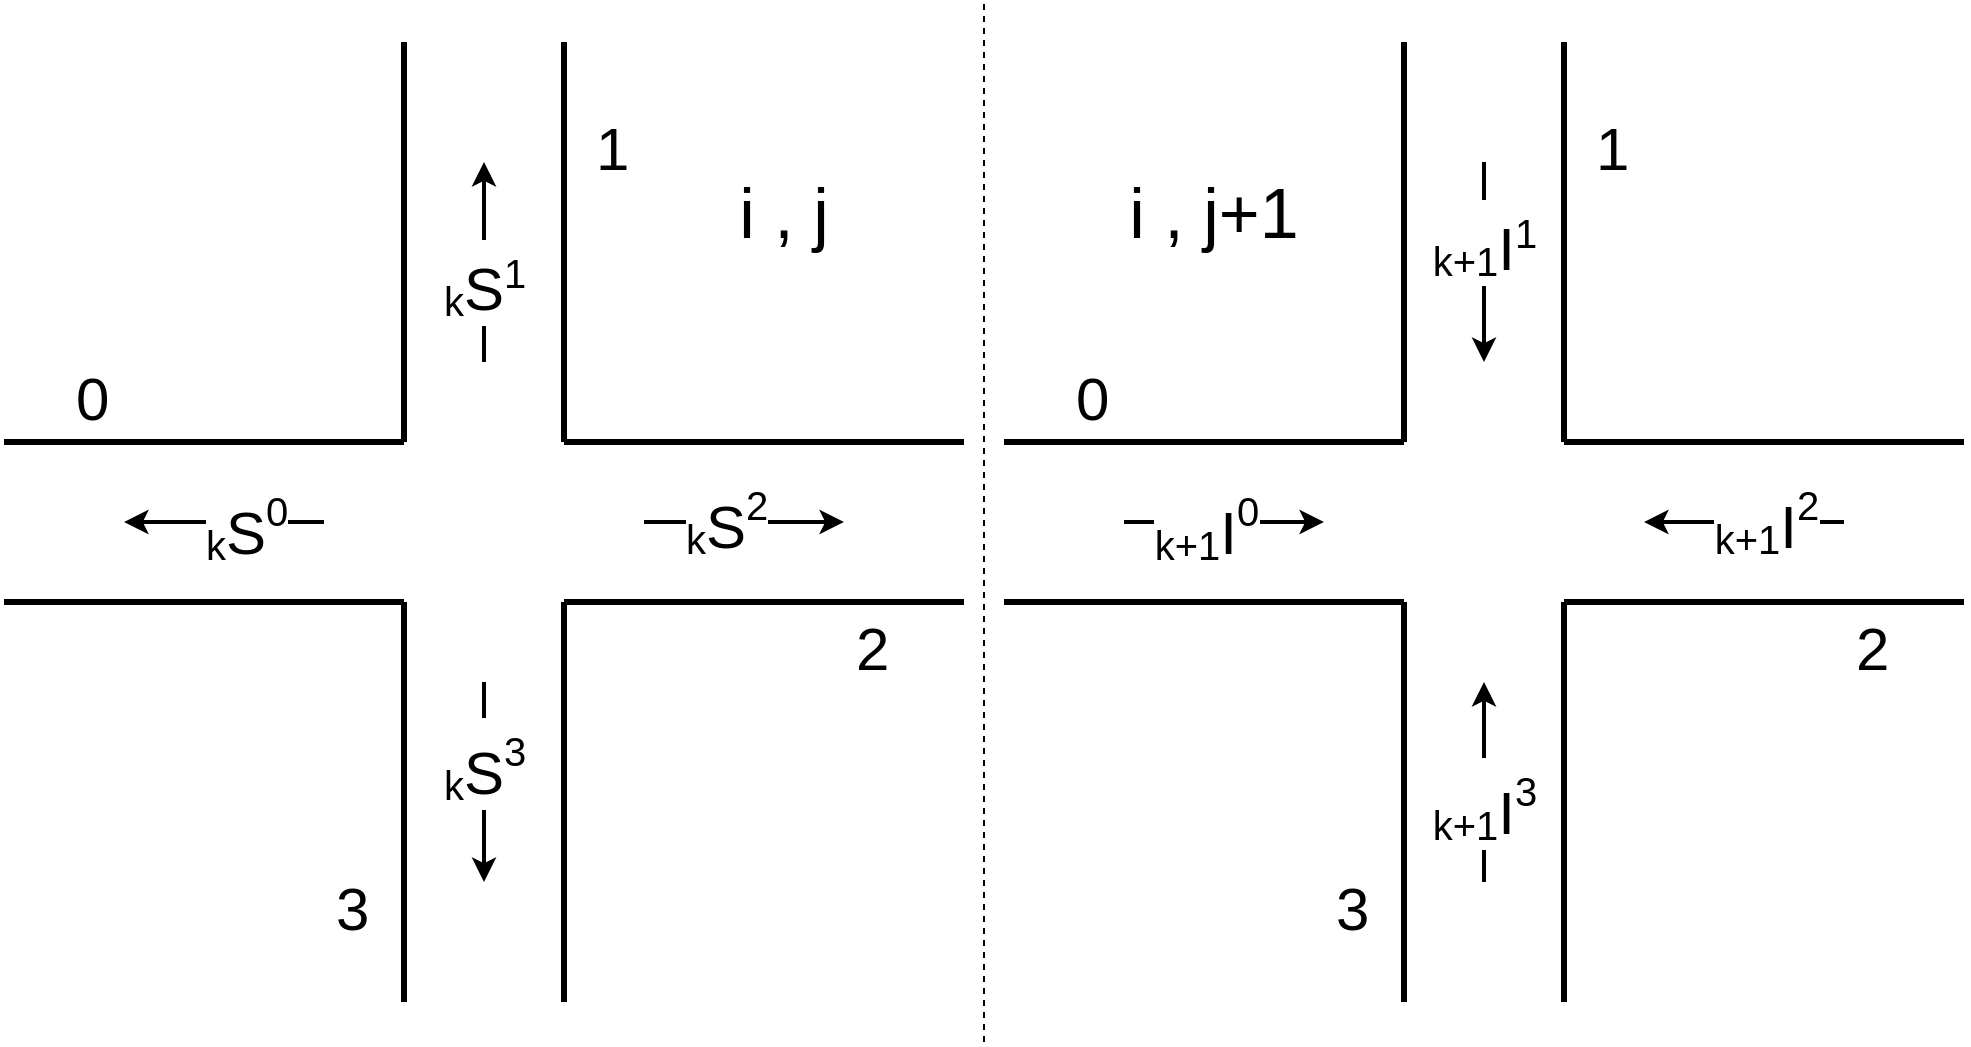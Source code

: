 <mxfile version="15.7.3" type="device"><diagram id="bSCv1mFTplKzy49dalBF" name="Page-1"><mxGraphModel dx="2062" dy="1127" grid="1" gridSize="10" guides="1" tooltips="1" connect="1" arrows="1" fold="1" page="1" pageScale="1" pageWidth="1169" pageHeight="827" math="0" shadow="0"><root><mxCell id="0"/><mxCell id="1" parent="0"/><mxCell id="VujdAIoePD-zYrg8XL84-1" value="" style="endArrow=none;html=1;rounded=0;strokeWidth=3;" parent="1" edge="1"><mxGeometry width="50" height="50" relative="1" as="geometry"><mxPoint x="120" y="320" as="sourcePoint"/><mxPoint x="320" y="320" as="targetPoint"/></mxGeometry></mxCell><mxCell id="VujdAIoePD-zYrg8XL84-2" value="" style="endArrow=none;html=1;rounded=0;strokeWidth=3;" parent="1" edge="1"><mxGeometry width="50" height="50" relative="1" as="geometry"><mxPoint x="120" y="400" as="sourcePoint"/><mxPoint x="320" y="400" as="targetPoint"/></mxGeometry></mxCell><mxCell id="VujdAIoePD-zYrg8XL84-3" value="" style="endArrow=none;html=1;rounded=0;strokeWidth=3;" parent="1" edge="1"><mxGeometry width="50" height="50" relative="1" as="geometry"><mxPoint x="320" y="400" as="sourcePoint"/><mxPoint x="320" y="600" as="targetPoint"/></mxGeometry></mxCell><mxCell id="VujdAIoePD-zYrg8XL84-4" value="" style="endArrow=none;html=1;rounded=0;strokeWidth=3;" parent="1" edge="1"><mxGeometry width="50" height="50" relative="1" as="geometry"><mxPoint x="400" y="400" as="sourcePoint"/><mxPoint x="400" y="600" as="targetPoint"/></mxGeometry></mxCell><mxCell id="VujdAIoePD-zYrg8XL84-5" value="" style="endArrow=none;html=1;rounded=0;strokeWidth=3;" parent="1" edge="1"><mxGeometry width="50" height="50" relative="1" as="geometry"><mxPoint x="320" y="120" as="sourcePoint"/><mxPoint x="320" y="320" as="targetPoint"/></mxGeometry></mxCell><mxCell id="VujdAIoePD-zYrg8XL84-6" value="" style="endArrow=none;html=1;rounded=0;strokeWidth=3;" parent="1" edge="1"><mxGeometry width="50" height="50" relative="1" as="geometry"><mxPoint x="400" y="120" as="sourcePoint"/><mxPoint x="400" y="320" as="targetPoint"/></mxGeometry></mxCell><mxCell id="VujdAIoePD-zYrg8XL84-7" value="" style="endArrow=none;html=1;rounded=0;strokeWidth=3;" parent="1" edge="1"><mxGeometry width="50" height="50" relative="1" as="geometry"><mxPoint x="400" y="320" as="sourcePoint"/><mxPoint x="600" y="320" as="targetPoint"/></mxGeometry></mxCell><mxCell id="VujdAIoePD-zYrg8XL84-8" value="" style="endArrow=none;html=1;rounded=0;strokeWidth=3;" parent="1" edge="1"><mxGeometry width="50" height="50" relative="1" as="geometry"><mxPoint x="400" y="400" as="sourcePoint"/><mxPoint x="600" y="400" as="targetPoint"/></mxGeometry></mxCell><mxCell id="VujdAIoePD-zYrg8XL84-9" value="" style="endArrow=none;html=1;rounded=0;strokeWidth=2;startArrow=classic;startFill=1;endFill=0;" parent="1" edge="1"><mxGeometry width="50" height="50" relative="1" as="geometry"><mxPoint x="360" y="540" as="sourcePoint"/><mxPoint x="360" y="440" as="targetPoint"/></mxGeometry></mxCell><mxCell id="VujdAIoePD-zYrg8XL84-16" value="&lt;div&gt;&lt;font style=&quot;font-size: 30px&quot;&gt;&lt;font size=&quot;1&quot;&gt;&lt;sub style=&quot;font-size: 20px&quot;&gt;&lt;font style=&quot;font-size: 30px&quot;&gt;&lt;font size=&quot;1&quot;&gt;&lt;sub style=&quot;font-size: 20px&quot;&gt;k&lt;/sub&gt;&lt;/font&gt;S&lt;/font&gt;&lt;/sub&gt;&lt;/font&gt;&lt;sup&gt;&lt;font size=&quot;1&quot;&gt;&lt;span style=&quot;font-size: 20px&quot;&gt;3&lt;/span&gt;&lt;/font&gt;&lt;/sup&gt;&lt;/font&gt;&lt;/div&gt;" style="edgeLabel;html=1;align=center;verticalAlign=middle;resizable=0;points=[];fontSize=20;" parent="VujdAIoePD-zYrg8XL84-9" vertex="1" connectable="0"><mxGeometry x="0.283" y="-1" relative="1" as="geometry"><mxPoint x="-1" y="4" as="offset"/></mxGeometry></mxCell><mxCell id="VujdAIoePD-zYrg8XL84-10" value="" style="endArrow=classic;html=1;rounded=0;strokeWidth=2;startArrow=none;startFill=0;endFill=1;" parent="1" edge="1"><mxGeometry width="50" height="50" relative="1" as="geometry"><mxPoint x="360" y="280" as="sourcePoint"/><mxPoint x="360" y="180" as="targetPoint"/></mxGeometry></mxCell><mxCell id="VujdAIoePD-zYrg8XL84-14" value="&lt;font style=&quot;font-size: 30px&quot;&gt;&lt;font size=&quot;1&quot;&gt;&lt;sub style=&quot;font-size: 20px&quot;&gt;k&lt;/sub&gt;&lt;/font&gt;S&lt;sup&gt;&lt;font size=&quot;1&quot;&gt;&lt;span style=&quot;font-size: 20px&quot;&gt;1&lt;/span&gt;&lt;/font&gt;&lt;/sup&gt;&lt;/font&gt;" style="edgeLabel;html=1;align=center;verticalAlign=middle;resizable=0;points=[];fontSize=20;" parent="VujdAIoePD-zYrg8XL84-10" vertex="1" connectable="0"><mxGeometry x="0.304" y="2" relative="1" as="geometry"><mxPoint x="2" y="25" as="offset"/></mxGeometry></mxCell><mxCell id="VujdAIoePD-zYrg8XL84-11" value="" style="endArrow=none;html=1;rounded=0;strokeWidth=2;startArrow=classic;startFill=1;endFill=0;" parent="1" edge="1"><mxGeometry width="50" height="50" relative="1" as="geometry"><mxPoint x="180" y="360" as="sourcePoint"/><mxPoint x="280" y="360" as="targetPoint"/></mxGeometry></mxCell><mxCell id="VujdAIoePD-zYrg8XL84-15" value="&lt;font style=&quot;font-size: 30px&quot;&gt;&lt;font size=&quot;1&quot;&gt;&lt;sub style=&quot;font-size: 20px&quot;&gt;&lt;font style=&quot;font-size: 30px&quot;&gt;&lt;font size=&quot;1&quot;&gt;&lt;sub style=&quot;font-size: 20px&quot;&gt;k&lt;/sub&gt;&lt;/font&gt;S&lt;/font&gt;&lt;/sub&gt;&lt;/font&gt;&lt;sup&gt;&lt;font size=&quot;1&quot;&gt;&lt;span style=&quot;font-size: 20px&quot;&gt;0&lt;/span&gt;&lt;/font&gt;&lt;/sup&gt;&lt;/font&gt;" style="edgeLabel;html=1;align=center;verticalAlign=middle;resizable=0;points=[];fontSize=20;" parent="VujdAIoePD-zYrg8XL84-11" vertex="1" connectable="0"><mxGeometry x="-0.212" relative="1" as="geometry"><mxPoint x="21" as="offset"/></mxGeometry></mxCell><mxCell id="VujdAIoePD-zYrg8XL84-12" value="" style="endArrow=classic;html=1;rounded=0;strokeWidth=2;endFill=1;startArrow=none;startFill=0;" parent="1" edge="1"><mxGeometry width="50" height="50" relative="1" as="geometry"><mxPoint x="440" y="360" as="sourcePoint"/><mxPoint x="540" y="360" as="targetPoint"/></mxGeometry></mxCell><mxCell id="VujdAIoePD-zYrg8XL84-13" value="&lt;font style=&quot;font-size: 30px&quot;&gt;&lt;font size=&quot;1&quot;&gt;&lt;sub style=&quot;font-size: 20px&quot;&gt;&lt;font style=&quot;font-size: 30px&quot;&gt;&lt;font size=&quot;1&quot;&gt;&lt;sub style=&quot;font-size: 20px&quot;&gt;k&lt;/sub&gt;&lt;/font&gt;S&lt;/font&gt;&lt;/sub&gt;&lt;/font&gt;&lt;sup&gt;&lt;font size=&quot;1&quot;&gt;&lt;span style=&quot;font-size: 20px&quot;&gt;2&lt;/span&gt;&lt;/font&gt;&lt;/sup&gt;&lt;/font&gt;" style="edgeLabel;html=1;align=center;verticalAlign=middle;resizable=0;points=[];" parent="VujdAIoePD-zYrg8XL84-12" vertex="1" connectable="0"><mxGeometry x="0.25" y="3" relative="1" as="geometry"><mxPoint x="-22" as="offset"/></mxGeometry></mxCell><mxCell id="VujdAIoePD-zYrg8XL84-17" value="0" style="text;strokeColor=none;fillColor=none;align=left;verticalAlign=middle;spacingLeft=4;spacingRight=4;overflow=hidden;points=[[0,0.5],[1,0.5]];portConstraint=eastwest;rotatable=0;fontSize=30;" parent="1" vertex="1"><mxGeometry x="150" y="275" width="30" height="40" as="geometry"/></mxCell><mxCell id="VujdAIoePD-zYrg8XL84-18" value="1" style="text;strokeColor=none;fillColor=none;align=left;verticalAlign=middle;spacingLeft=4;spacingRight=4;overflow=hidden;points=[[0,0.5],[1,0.5]];portConstraint=eastwest;rotatable=0;fontSize=30;" parent="1" vertex="1"><mxGeometry x="410" y="150" width="30" height="40" as="geometry"/></mxCell><mxCell id="VujdAIoePD-zYrg8XL84-19" value="2" style="text;strokeColor=none;fillColor=none;align=left;verticalAlign=middle;spacingLeft=4;spacingRight=4;overflow=hidden;points=[[0,0.5],[1,0.5]];portConstraint=eastwest;rotatable=0;fontSize=30;" parent="1" vertex="1"><mxGeometry x="540" y="400" width="30" height="40" as="geometry"/></mxCell><mxCell id="VujdAIoePD-zYrg8XL84-20" value="3" style="text;strokeColor=none;fillColor=none;align=left;verticalAlign=middle;spacingLeft=4;spacingRight=4;overflow=hidden;points=[[0,0.5],[1,0.5]];portConstraint=eastwest;rotatable=0;fontSize=30;" parent="1" vertex="1"><mxGeometry x="280" y="530" width="30" height="40" as="geometry"/></mxCell><mxCell id="mxSAdzhyON47BC17dRLt-21" value="" style="endArrow=none;dashed=1;html=1;rounded=0;" parent="1" edge="1"><mxGeometry width="50" height="50" relative="1" as="geometry"><mxPoint x="610" y="620" as="sourcePoint"/><mxPoint x="610" y="100" as="targetPoint"/></mxGeometry></mxCell><mxCell id="mxSAdzhyON47BC17dRLt-22" value="&lt;font style=&quot;font-size: 35px&quot;&gt;i , j&lt;/font&gt;" style="text;html=1;strokeColor=none;fillColor=none;align=center;verticalAlign=middle;whiteSpace=wrap;rounded=0;" parent="1" vertex="1"><mxGeometry x="480" y="190" width="60" height="30" as="geometry"/></mxCell><mxCell id="mxSAdzhyON47BC17dRLt-23" value="&lt;font style=&quot;font-size: 35px&quot;&gt;i , j+1&lt;/font&gt;" style="text;html=1;strokeColor=none;fillColor=none;align=center;verticalAlign=middle;whiteSpace=wrap;rounded=0;" parent="1" vertex="1"><mxGeometry x="680" y="190" width="90" height="30" as="geometry"/></mxCell><mxCell id="mxSAdzhyON47BC17dRLt-44" value="" style="endArrow=none;html=1;rounded=0;strokeWidth=3;" parent="1" edge="1"><mxGeometry width="50" height="50" relative="1" as="geometry"><mxPoint x="620" y="320" as="sourcePoint"/><mxPoint x="820" y="320" as="targetPoint"/></mxGeometry></mxCell><mxCell id="mxSAdzhyON47BC17dRLt-45" value="" style="endArrow=none;html=1;rounded=0;strokeWidth=3;" parent="1" edge="1"><mxGeometry width="50" height="50" relative="1" as="geometry"><mxPoint x="620" y="400" as="sourcePoint"/><mxPoint x="820" y="400" as="targetPoint"/></mxGeometry></mxCell><mxCell id="mxSAdzhyON47BC17dRLt-46" value="" style="endArrow=none;html=1;rounded=0;strokeWidth=3;" parent="1" edge="1"><mxGeometry width="50" height="50" relative="1" as="geometry"><mxPoint x="820" y="400" as="sourcePoint"/><mxPoint x="820" y="600" as="targetPoint"/></mxGeometry></mxCell><mxCell id="mxSAdzhyON47BC17dRLt-47" value="" style="endArrow=none;html=1;rounded=0;strokeWidth=3;" parent="1" edge="1"><mxGeometry width="50" height="50" relative="1" as="geometry"><mxPoint x="900" y="400" as="sourcePoint"/><mxPoint x="900" y="600" as="targetPoint"/></mxGeometry></mxCell><mxCell id="mxSAdzhyON47BC17dRLt-48" value="" style="endArrow=none;html=1;rounded=0;strokeWidth=3;" parent="1" edge="1"><mxGeometry width="50" height="50" relative="1" as="geometry"><mxPoint x="820" y="120" as="sourcePoint"/><mxPoint x="820" y="320" as="targetPoint"/></mxGeometry></mxCell><mxCell id="mxSAdzhyON47BC17dRLt-49" value="" style="endArrow=none;html=1;rounded=0;strokeWidth=3;" parent="1" edge="1"><mxGeometry width="50" height="50" relative="1" as="geometry"><mxPoint x="900" y="120" as="sourcePoint"/><mxPoint x="900" y="320" as="targetPoint"/></mxGeometry></mxCell><mxCell id="mxSAdzhyON47BC17dRLt-50" value="" style="endArrow=none;html=1;rounded=0;strokeWidth=3;" parent="1" edge="1"><mxGeometry width="50" height="50" relative="1" as="geometry"><mxPoint x="900" y="320" as="sourcePoint"/><mxPoint x="1100" y="320" as="targetPoint"/></mxGeometry></mxCell><mxCell id="mxSAdzhyON47BC17dRLt-51" value="" style="endArrow=none;html=1;rounded=0;strokeWidth=3;" parent="1" edge="1"><mxGeometry width="50" height="50" relative="1" as="geometry"><mxPoint x="900" y="400" as="sourcePoint"/><mxPoint x="1100" y="400" as="targetPoint"/></mxGeometry></mxCell><mxCell id="mxSAdzhyON47BC17dRLt-52" value="" style="endArrow=classic;html=1;rounded=0;strokeWidth=2;startArrow=none;startFill=0;endFill=1;" parent="1" edge="1"><mxGeometry width="50" height="50" relative="1" as="geometry"><mxPoint x="860" y="540" as="sourcePoint"/><mxPoint x="860" y="440" as="targetPoint"/></mxGeometry></mxCell><mxCell id="mxSAdzhyON47BC17dRLt-53" value="&lt;font style=&quot;font-size: 30px&quot;&gt;&lt;font size=&quot;1&quot;&gt;&lt;sub style=&quot;font-size: 20px&quot;&gt;&lt;font style=&quot;font-size: 30px&quot;&gt;&lt;font size=&quot;1&quot;&gt;&lt;sub style=&quot;font-size: 20px&quot;&gt;k+1&lt;/sub&gt;&lt;/font&gt;I&lt;/font&gt;&lt;/sub&gt;&lt;/font&gt;&lt;sup&gt;&lt;font size=&quot;1&quot;&gt;&lt;span style=&quot;font-size: 20px&quot;&gt;3&lt;/span&gt;&lt;/font&gt;&lt;/sup&gt;&lt;/font&gt;" style="edgeLabel;html=1;align=center;verticalAlign=middle;resizable=0;points=[];fontSize=20;" parent="mxSAdzhyON47BC17dRLt-52" vertex="1" connectable="0"><mxGeometry x="0.283" y="-1" relative="1" as="geometry"><mxPoint x="-1" y="24" as="offset"/></mxGeometry></mxCell><mxCell id="mxSAdzhyON47BC17dRLt-54" value="" style="endArrow=none;html=1;rounded=0;strokeWidth=2;startArrow=classic;startFill=1;endFill=0;" parent="1" edge="1"><mxGeometry width="50" height="50" relative="1" as="geometry"><mxPoint x="860" y="280" as="sourcePoint"/><mxPoint x="860" y="180" as="targetPoint"/></mxGeometry></mxCell><mxCell id="mxSAdzhyON47BC17dRLt-55" value="&lt;font style=&quot;font-size: 30px&quot;&gt;&lt;font size=&quot;1&quot;&gt;&lt;sub style=&quot;font-size: 20px&quot;&gt;k+1&lt;/sub&gt;&lt;/font&gt;I&lt;sup&gt;&lt;font size=&quot;1&quot;&gt;&lt;span style=&quot;font-size: 20px&quot;&gt;1&lt;/span&gt;&lt;/font&gt;&lt;/sup&gt;&lt;/font&gt;" style="edgeLabel;html=1;align=center;verticalAlign=middle;resizable=0;points=[];fontSize=20;" parent="mxSAdzhyON47BC17dRLt-54" vertex="1" connectable="0"><mxGeometry x="0.304" y="2" relative="1" as="geometry"><mxPoint x="2" y="5" as="offset"/></mxGeometry></mxCell><mxCell id="mxSAdzhyON47BC17dRLt-56" value="" style="endArrow=classic;html=1;rounded=0;strokeWidth=2;startArrow=none;startFill=0;endFill=1;" parent="1" edge="1"><mxGeometry width="50" height="50" relative="1" as="geometry"><mxPoint x="680.0" y="360" as="sourcePoint"/><mxPoint x="780.0" y="360" as="targetPoint"/></mxGeometry></mxCell><mxCell id="mxSAdzhyON47BC17dRLt-57" value="&lt;font style=&quot;font-size: 30px&quot;&gt;&lt;font size=&quot;1&quot;&gt;&lt;sub style=&quot;font-size: 20px&quot;&gt;&lt;font style=&quot;font-size: 30px&quot;&gt;&lt;font size=&quot;1&quot;&gt;&lt;sub style=&quot;font-size: 20px&quot;&gt;k+1&lt;/sub&gt;&lt;/font&gt;I&lt;/font&gt;&lt;/sub&gt;&lt;/font&gt;&lt;sup&gt;&lt;font size=&quot;1&quot;&gt;&lt;span style=&quot;font-size: 20px&quot;&gt;0&lt;/span&gt;&lt;/font&gt;&lt;/sup&gt;&lt;/font&gt;" style="edgeLabel;html=1;align=center;verticalAlign=middle;resizable=0;points=[];fontSize=20;" parent="mxSAdzhyON47BC17dRLt-56" vertex="1" connectable="0"><mxGeometry x="-0.212" relative="1" as="geometry"><mxPoint x="1" as="offset"/></mxGeometry></mxCell><mxCell id="mxSAdzhyON47BC17dRLt-58" value="" style="endArrow=none;html=1;rounded=0;strokeWidth=2;endFill=0;startArrow=classic;startFill=1;" parent="1" edge="1"><mxGeometry width="50" height="50" relative="1" as="geometry"><mxPoint x="940" y="360" as="sourcePoint"/><mxPoint x="1040" y="360" as="targetPoint"/></mxGeometry></mxCell><mxCell id="mxSAdzhyON47BC17dRLt-59" value="&lt;font style=&quot;font-size: 30px&quot;&gt;&lt;font size=&quot;1&quot;&gt;&lt;sub style=&quot;font-size: 20px&quot;&gt;&lt;font style=&quot;font-size: 30px&quot;&gt;&lt;font size=&quot;1&quot;&gt;&lt;sub style=&quot;font-size: 20px&quot;&gt;k+1&lt;/sub&gt;&lt;/font&gt;I&lt;/font&gt;&lt;/sub&gt;&lt;/font&gt;&lt;sup&gt;&lt;font size=&quot;1&quot;&gt;&lt;span style=&quot;font-size: 20px&quot;&gt;2&lt;/span&gt;&lt;/font&gt;&lt;/sup&gt;&lt;/font&gt;" style="edgeLabel;html=1;align=center;verticalAlign=middle;resizable=0;points=[];" parent="mxSAdzhyON47BC17dRLt-58" vertex="1" connectable="0"><mxGeometry x="0.25" y="3" relative="1" as="geometry"><mxPoint x="-2" as="offset"/></mxGeometry></mxCell><mxCell id="mxSAdzhyON47BC17dRLt-60" value="0" style="text;strokeColor=none;fillColor=none;align=left;verticalAlign=middle;spacingLeft=4;spacingRight=4;overflow=hidden;points=[[0,0.5],[1,0.5]];portConstraint=eastwest;rotatable=0;fontSize=30;" parent="1" vertex="1"><mxGeometry x="650" y="275" width="30" height="40" as="geometry"/></mxCell><mxCell id="mxSAdzhyON47BC17dRLt-61" value="1" style="text;strokeColor=none;fillColor=none;align=left;verticalAlign=middle;spacingLeft=4;spacingRight=4;overflow=hidden;points=[[0,0.5],[1,0.5]];portConstraint=eastwest;rotatable=0;fontSize=30;" parent="1" vertex="1"><mxGeometry x="910" y="150" width="30" height="40" as="geometry"/></mxCell><mxCell id="mxSAdzhyON47BC17dRLt-62" value="2" style="text;strokeColor=none;fillColor=none;align=left;verticalAlign=middle;spacingLeft=4;spacingRight=4;overflow=hidden;points=[[0,0.5],[1,0.5]];portConstraint=eastwest;rotatable=0;fontSize=30;" parent="1" vertex="1"><mxGeometry x="1040" y="400" width="30" height="40" as="geometry"/></mxCell><mxCell id="mxSAdzhyON47BC17dRLt-63" value="3" style="text;strokeColor=none;fillColor=none;align=left;verticalAlign=middle;spacingLeft=4;spacingRight=4;overflow=hidden;points=[[0,0.5],[1,0.5]];portConstraint=eastwest;rotatable=0;fontSize=30;" parent="1" vertex="1"><mxGeometry x="780" y="530" width="30" height="40" as="geometry"/></mxCell></root></mxGraphModel></diagram></mxfile>